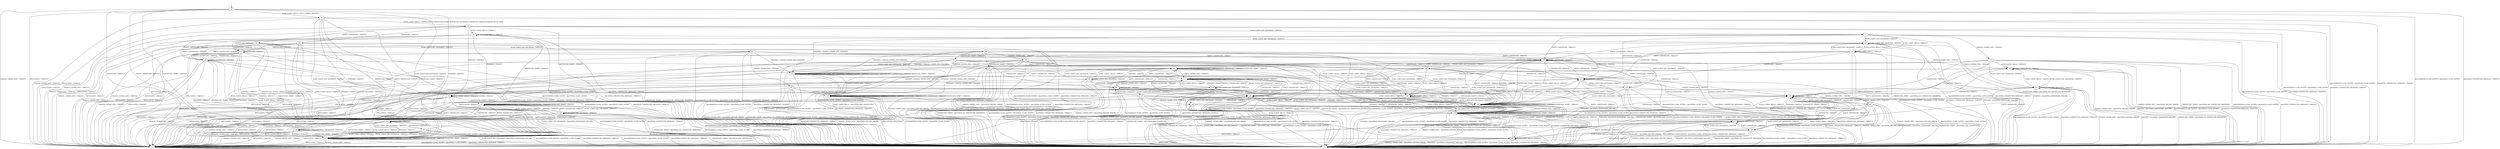 digraph h5 {
s0 [label="s0"];
s1 [label="s1"];
s2 [label="s2"];
s3 [label="s3"];
s4 [label="s4"];
s5 [label="s5"];
s6 [label="s6"];
s7 [label="s7"];
s8 [label="s8"];
s9 [label="s9"];
s10 [label="s10"];
s11 [label="s11"];
s12 [label="s12"];
s13 [label="s13"];
s14 [label="s14"];
s15 [label="s15"];
s16 [label="s16"];
s17 [label="s17"];
s18 [label="s18"];
s19 [label="s19"];
s20 [label="s20"];
s21 [label="s21"];
s22 [label="s22"];
s23 [label="s23"];
s24 [label="s24"];
s25 [label="s25"];
s26 [label="s26"];
s27 [label="s27"];
s28 [label="s28"];
s29 [label="s29"];
s30 [label="s30"];
s31 [label="s31"];
s32 [label="s32"];
s33 [label="s33"];
s34 [label="s34"];
s35 [label="s35"];
s36 [label="s36"];
s37 [label="s37"];
s38 [label="s38"];
s39 [label="s39"];
s40 [label="s40"];
s41 [label="s41"];
s42 [label="s42"];
s43 [label="s43"];
s44 [label="s44"];
s45 [label="s45"];
s46 [label="s46"];
s47 [label="s47"];
s48 [label="s48"];
s49 [label="s49"];
s50 [label="s50"];
s0 -> s1 [label="ECDH_CLIENT_HELLO / HELLO_VERIFY_REQUEST+"];
s0 -> s2 [label="ECDH_CLIENT_KEY_EXCHANGE / TIMEOUT"];
s0 -> s3 [label="CHANGE_CIPHER_SPEC / TIMEOUT"];
s0 -> s2 [label="FINISHED / TIMEOUT"];
s0 -> s3 [label="APPLICATION / TIMEOUT"];
s0 -> s2 [label="CERTIFICATE / TIMEOUT"];
s0 -> s2 [label="EMPTY_CERTIFICATE / TIMEOUT"];
s0 -> s2 [label="CERTIFICATE_VERIFY / TIMEOUT"];
s0 -> s4 [label="Alert(WARNING,CLOSE_NOTIFY) / Alert(FATAL,CLOSE_NOTIFY)"];
s0 -> s4 [label="Alert(FATAL,UNEXPECTED_MESSAGE) / TIMEOUT"];
s1 -> s5 [label="ECDH_CLIENT_HELLO / SERVER_HELLO,CERTIFICATE,ECDHE_SERVER_KEY_EXCHANGE,CERTIFICATE_REQUEST,SERVER_HELLO_DONE"];
s1 -> s2 [label="ECDH_CLIENT_KEY_EXCHANGE / TIMEOUT"];
s1 -> s3 [label="CHANGE_CIPHER_SPEC / TIMEOUT"];
s1 -> s2 [label="FINISHED / TIMEOUT"];
s1 -> s3 [label="APPLICATION / TIMEOUT"];
s1 -> s2 [label="CERTIFICATE / TIMEOUT"];
s1 -> s2 [label="EMPTY_CERTIFICATE / TIMEOUT"];
s1 -> s2 [label="CERTIFICATE_VERIFY / TIMEOUT"];
s1 -> s4 [label="Alert(WARNING,CLOSE_NOTIFY) / Alert(FATAL,CLOSE_NOTIFY)"];
s1 -> s4 [label="Alert(FATAL,UNEXPECTED_MESSAGE) / TIMEOUT"];
s2 -> s2 [label="ECDH_CLIENT_HELLO / TIMEOUT"];
s2 -> s2 [label="ECDH_CLIENT_KEY_EXCHANGE / TIMEOUT"];
s2 -> s3 [label="CHANGE_CIPHER_SPEC / TIMEOUT"];
s2 -> s2 [label="FINISHED / TIMEOUT"];
s2 -> s3 [label="APPLICATION / TIMEOUT"];
s2 -> s2 [label="CERTIFICATE / TIMEOUT"];
s2 -> s2 [label="EMPTY_CERTIFICATE / TIMEOUT"];
s2 -> s2 [label="CERTIFICATE_VERIFY / TIMEOUT"];
s2 -> s4 [label="Alert(WARNING,CLOSE_NOTIFY) / Alert(FATAL,CLOSE_NOTIFY)"];
s2 -> s4 [label="Alert(FATAL,UNEXPECTED_MESSAGE) / TIMEOUT"];
s3 -> s3 [label="ECDH_CLIENT_HELLO / TIMEOUT"];
s3 -> s3 [label="ECDH_CLIENT_KEY_EXCHANGE / TIMEOUT"];
s3 -> s3 [label="CHANGE_CIPHER_SPEC / TIMEOUT"];
s3 -> s3 [label="FINISHED / TIMEOUT"];
s3 -> s3 [label="APPLICATION / TIMEOUT"];
s3 -> s3 [label="CERTIFICATE / TIMEOUT"];
s3 -> s3 [label="EMPTY_CERTIFICATE / TIMEOUT"];
s3 -> s3 [label="CERTIFICATE_VERIFY / TIMEOUT"];
s3 -> s3 [label="Alert(WARNING,CLOSE_NOTIFY) / TIMEOUT"];
s3 -> s3 [label="Alert(FATAL,UNEXPECTED_MESSAGE) / TIMEOUT"];
s4 -> s4 [label="ECDH_CLIENT_HELLO / SOCKET_CLOSED"];
s4 -> s4 [label="ECDH_CLIENT_KEY_EXCHANGE / SOCKET_CLOSED"];
s4 -> s4 [label="CHANGE_CIPHER_SPEC / SOCKET_CLOSED"];
s4 -> s4 [label="FINISHED / SOCKET_CLOSED"];
s4 -> s4 [label="APPLICATION / SOCKET_CLOSED"];
s4 -> s4 [label="CERTIFICATE / SOCKET_CLOSED"];
s4 -> s4 [label="EMPTY_CERTIFICATE / SOCKET_CLOSED"];
s4 -> s4 [label="CERTIFICATE_VERIFY / SOCKET_CLOSED"];
s4 -> s4 [label="Alert(WARNING,CLOSE_NOTIFY) / SOCKET_CLOSED"];
s4 -> s4 [label="Alert(FATAL,UNEXPECTED_MESSAGE) / SOCKET_CLOSED"];
s5 -> s6 [label="ECDH_CLIENT_HELLO / TIMEOUT"];
s5 -> s7 [label="ECDH_CLIENT_KEY_EXCHANGE / TIMEOUT"];
s5 -> s3 [label="CHANGE_CIPHER_SPEC / TIMEOUT"];
s5 -> s8 [label="FINISHED / TIMEOUT"];
s5 -> s3 [label="APPLICATION / TIMEOUT"];
s5 -> s26 [label="CERTIFICATE / TIMEOUT"];
s5 -> s33 [label="EMPTY_CERTIFICATE / TIMEOUT"];
s5 -> s34 [label="CERTIFICATE_VERIFY / TIMEOUT"];
s5 -> s4 [label="Alert(WARNING,CLOSE_NOTIFY) / Alert(FATAL,CLOSE_NOTIFY)"];
s5 -> s4 [label="Alert(FATAL,UNEXPECTED_MESSAGE) / TIMEOUT"];
s6 -> s6 [label="ECDH_CLIENT_HELLO / TIMEOUT"];
s6 -> s9 [label="ECDH_CLIENT_KEY_EXCHANGE / TIMEOUT"];
s6 -> s3 [label="CHANGE_CIPHER_SPEC / TIMEOUT"];
s6 -> s8 [label="FINISHED / TIMEOUT"];
s6 -> s3 [label="APPLICATION / TIMEOUT"];
s6 -> s27 [label="CERTIFICATE / TIMEOUT"];
s6 -> s35 [label="EMPTY_CERTIFICATE / TIMEOUT"];
s6 -> s34 [label="CERTIFICATE_VERIFY / TIMEOUT"];
s6 -> s4 [label="Alert(WARNING,CLOSE_NOTIFY) / Alert(FATAL,CLOSE_NOTIFY)"];
s6 -> s4 [label="Alert(FATAL,UNEXPECTED_MESSAGE) / TIMEOUT"];
s7 -> s10 [label="ECDH_CLIENT_HELLO / TIMEOUT"];
s7 -> s9 [label="ECDH_CLIENT_KEY_EXCHANGE / TIMEOUT"];
s7 -> s11 [label="CHANGE_CIPHER_SPEC / TIMEOUT"];
s7 -> s12 [label="FINISHED / CHANGE_CIPHER_SPEC,FINISHED"];
s7 -> s3 [label="APPLICATION / TIMEOUT"];
s7 -> s21 [label="CERTIFICATE / TIMEOUT"];
s7 -> s36 [label="EMPTY_CERTIFICATE / TIMEOUT"];
s7 -> s4 [label="CERTIFICATE_VERIFY / Alert(FATAL,NO_CERTIFICATE_RESERVED)"];
s7 -> s4 [label="Alert(WARNING,CLOSE_NOTIFY) / Alert(FATAL,CLOSE_NOTIFY)"];
s7 -> s4 [label="Alert(FATAL,UNEXPECTED_MESSAGE) / TIMEOUT"];
s8 -> s8 [label="ECDH_CLIENT_HELLO / TIMEOUT"];
s8 -> s4 [label="ECDH_CLIENT_KEY_EXCHANGE / Alert(FATAL,HANDSHAKE_FAILURE)"];
s8 -> s3 [label="CHANGE_CIPHER_SPEC / TIMEOUT"];
s8 -> s8 [label="FINISHED / TIMEOUT"];
s8 -> s3 [label="APPLICATION / TIMEOUT"];
s8 -> s28 [label="CERTIFICATE / TIMEOUT"];
s8 -> s28 [label="EMPTY_CERTIFICATE / TIMEOUT"];
s8 -> s34 [label="CERTIFICATE_VERIFY / TIMEOUT"];
s8 -> s4 [label="Alert(WARNING,CLOSE_NOTIFY) / Alert(FATAL,CLOSE_NOTIFY)"];
s8 -> s4 [label="Alert(FATAL,UNEXPECTED_MESSAGE) / TIMEOUT"];
s9 -> s10 [label="ECDH_CLIENT_HELLO / TIMEOUT"];
s9 -> s9 [label="ECDH_CLIENT_KEY_EXCHANGE / TIMEOUT"];
s9 -> s13 [label="CHANGE_CIPHER_SPEC / TIMEOUT"];
s9 -> s4 [label="FINISHED / Alert(FATAL,HANDSHAKE_FAILURE)"];
s9 -> s3 [label="APPLICATION / TIMEOUT"];
s9 -> s21 [label="CERTIFICATE / TIMEOUT"];
s9 -> s36 [label="EMPTY_CERTIFICATE / TIMEOUT"];
s9 -> s4 [label="CERTIFICATE_VERIFY / Alert(FATAL,NO_CERTIFICATE_RESERVED)"];
s9 -> s4 [label="Alert(WARNING,CLOSE_NOTIFY) / Alert(FATAL,CLOSE_NOTIFY)"];
s9 -> s4 [label="Alert(FATAL,UNEXPECTED_MESSAGE) / TIMEOUT"];
s10 -> s10 [label="ECDH_CLIENT_HELLO / TIMEOUT"];
s10 -> s9 [label="ECDH_CLIENT_KEY_EXCHANGE / TIMEOUT"];
s10 -> s14 [label="CHANGE_CIPHER_SPEC / TIMEOUT"];
s10 -> s4 [label="FINISHED / Alert(FATAL,HANDSHAKE_FAILURE)"];
s10 -> s3 [label="APPLICATION / TIMEOUT"];
s10 -> s21 [label="CERTIFICATE / TIMEOUT"];
s10 -> s36 [label="EMPTY_CERTIFICATE / TIMEOUT"];
s10 -> s22 [label="CERTIFICATE_VERIFY / TIMEOUT"];
s10 -> s4 [label="Alert(WARNING,CLOSE_NOTIFY) / Alert(FATAL,CLOSE_NOTIFY)"];
s10 -> s4 [label="Alert(FATAL,UNEXPECTED_MESSAGE) / TIMEOUT"];
s11 -> s14 [label="ECDH_CLIENT_HELLO / TIMEOUT"];
s11 -> s13 [label="ECDH_CLIENT_KEY_EXCHANGE / TIMEOUT"];
s11 -> s4 [label="CHANGE_CIPHER_SPEC / Alert(FATAL,DECODE_ERROR)"];
s11 -> s15 [label="FINISHED / CHANGE_CIPHER_SPEC,FINISHED"];
s11 -> s3 [label="APPLICATION / TIMEOUT"];
s11 -> s16 [label="CERTIFICATE / TIMEOUT"];
s11 -> s37 [label="EMPTY_CERTIFICATE / TIMEOUT"];
s11 -> s4 [label="CERTIFICATE_VERIFY / Alert(FATAL,NO_CERTIFICATE_RESERVED)"];
s11 -> s4 [label="Alert(WARNING,CLOSE_NOTIFY) / Alert(FATAL,CLOSE_NOTIFY)"];
s11 -> s4 [label="Alert(FATAL,UNEXPECTED_MESSAGE) / TIMEOUT"];
s12 -> s12 [label="ECDH_CLIENT_HELLO / TIMEOUT"];
s12 -> s12 [label="ECDH_CLIENT_KEY_EXCHANGE / TIMEOUT"];
s12 -> s15 [label="CHANGE_CIPHER_SPEC / TIMEOUT"];
s12 -> s12 [label="FINISHED / TIMEOUT"];
s12 -> s4 [label="APPLICATION / APPLICATION"];
s12 -> s12 [label="CERTIFICATE / TIMEOUT"];
s12 -> s12 [label="EMPTY_CERTIFICATE / TIMEOUT"];
s12 -> s12 [label="CERTIFICATE_VERIFY / TIMEOUT"];
s12 -> s4 [label="Alert(WARNING,CLOSE_NOTIFY) / Alert(FATAL,CLOSE_NOTIFY)"];
s12 -> s4 [label="Alert(FATAL,UNEXPECTED_MESSAGE) / TIMEOUT"];
s13 -> s14 [label="ECDH_CLIENT_HELLO / TIMEOUT"];
s13 -> s13 [label="ECDH_CLIENT_KEY_EXCHANGE / TIMEOUT"];
s13 -> s4 [label="CHANGE_CIPHER_SPEC / Alert(FATAL,DECODE_ERROR)"];
s13 -> s4 [label="FINISHED / Alert(FATAL,HANDSHAKE_FAILURE)"];
s13 -> s3 [label="APPLICATION / TIMEOUT"];
s13 -> s16 [label="CERTIFICATE / TIMEOUT"];
s13 -> s37 [label="EMPTY_CERTIFICATE / TIMEOUT"];
s13 -> s4 [label="CERTIFICATE_VERIFY / Alert(FATAL,NO_CERTIFICATE_RESERVED)"];
s13 -> s4 [label="Alert(WARNING,CLOSE_NOTIFY) / Alert(FATAL,CLOSE_NOTIFY)"];
s13 -> s4 [label="Alert(FATAL,UNEXPECTED_MESSAGE) / TIMEOUT"];
s14 -> s14 [label="ECDH_CLIENT_HELLO / TIMEOUT"];
s14 -> s13 [label="ECDH_CLIENT_KEY_EXCHANGE / TIMEOUT"];
s14 -> s4 [label="CHANGE_CIPHER_SPEC / Alert(FATAL,DECODE_ERROR)"];
s14 -> s4 [label="FINISHED / Alert(FATAL,HANDSHAKE_FAILURE)"];
s14 -> s3 [label="APPLICATION / TIMEOUT"];
s14 -> s16 [label="CERTIFICATE / TIMEOUT"];
s14 -> s37 [label="EMPTY_CERTIFICATE / TIMEOUT"];
s14 -> s17 [label="CERTIFICATE_VERIFY / TIMEOUT"];
s14 -> s4 [label="Alert(WARNING,CLOSE_NOTIFY) / Alert(FATAL,CLOSE_NOTIFY)"];
s14 -> s4 [label="Alert(FATAL,UNEXPECTED_MESSAGE) / TIMEOUT"];
s15 -> s15 [label="ECDH_CLIENT_HELLO / TIMEOUT"];
s15 -> s15 [label="ECDH_CLIENT_KEY_EXCHANGE / TIMEOUT"];
s15 -> s4 [label="CHANGE_CIPHER_SPEC / Alert(FATAL,DECODE_ERROR)"];
s15 -> s15 [label="FINISHED / TIMEOUT"];
s15 -> s4 [label="APPLICATION / APPLICATION"];
s15 -> s15 [label="CERTIFICATE / TIMEOUT"];
s15 -> s15 [label="EMPTY_CERTIFICATE / TIMEOUT"];
s15 -> s15 [label="CERTIFICATE_VERIFY / TIMEOUT"];
s15 -> s4 [label="Alert(WARNING,CLOSE_NOTIFY) / Alert(FATAL,CLOSE_NOTIFY)"];
s15 -> s4 [label="Alert(FATAL,UNEXPECTED_MESSAGE) / TIMEOUT"];
s16 -> s38 [label="ECDH_CLIENT_HELLO / TIMEOUT"];
s16 -> s18 [label="ECDH_CLIENT_KEY_EXCHANGE / TIMEOUT"];
s16 -> s4 [label="CHANGE_CIPHER_SPEC / Alert(FATAL,DECODE_ERROR)"];
s16 -> s38 [label="FINISHED / TIMEOUT"];
s16 -> s3 [label="APPLICATION / TIMEOUT"];
s16 -> s16 [label="CERTIFICATE / TIMEOUT"];
s16 -> s37 [label="EMPTY_CERTIFICATE / TIMEOUT"];
s16 -> s38 [label="CERTIFICATE_VERIFY / TIMEOUT"];
s16 -> s4 [label="Alert(WARNING,CLOSE_NOTIFY) / Alert(FATAL,CLOSE_NOTIFY)"];
s16 -> s4 [label="Alert(FATAL,UNEXPECTED_MESSAGE) / TIMEOUT"];
s17 -> s17 [label="ECDH_CLIENT_HELLO / TIMEOUT"];
s17 -> s19 [label="ECDH_CLIENT_KEY_EXCHANGE / TIMEOUT"];
s17 -> s4 [label="CHANGE_CIPHER_SPEC / Alert(FATAL,DECODE_ERROR)"];
s17 -> s17 [label="FINISHED / TIMEOUT"];
s17 -> s3 [label="APPLICATION / TIMEOUT"];
s17 -> s39 [label="CERTIFICATE / TIMEOUT"];
s17 -> s17 [label="EMPTY_CERTIFICATE / TIMEOUT"];
s17 -> s17 [label="CERTIFICATE_VERIFY / TIMEOUT"];
s17 -> s4 [label="Alert(WARNING,CLOSE_NOTIFY) / Alert(FATAL,CLOSE_NOTIFY)"];
s17 -> s4 [label="Alert(FATAL,UNEXPECTED_MESSAGE) / TIMEOUT"];
s18 -> s20 [label="ECDH_CLIENT_HELLO / TIMEOUT"];
s18 -> s38 [label="ECDH_CLIENT_KEY_EXCHANGE / TIMEOUT"];
s18 -> s4 [label="CHANGE_CIPHER_SPEC / Alert(FATAL,DECODE_ERROR)"];
s18 -> s4 [label="FINISHED / Alert(FATAL,HANDSHAKE_FAILURE)"];
s18 -> s3 [label="APPLICATION / TIMEOUT"];
s18 -> s16 [label="CERTIFICATE / TIMEOUT"];
s18 -> s37 [label="EMPTY_CERTIFICATE / TIMEOUT"];
s18 -> s4 [label="CERTIFICATE_VERIFY / Alert(FATAL,BAD_CERTIFICATE)"];
s18 -> s4 [label="Alert(WARNING,CLOSE_NOTIFY) / Alert(FATAL,CLOSE_NOTIFY)"];
s18 -> s4 [label="Alert(FATAL,UNEXPECTED_MESSAGE) / TIMEOUT"];
s19 -> s17 [label="ECDH_CLIENT_HELLO / TIMEOUT"];
s19 -> s19 [label="ECDH_CLIENT_KEY_EXCHANGE / TIMEOUT"];
s19 -> s4 [label="CHANGE_CIPHER_SPEC / Alert(FATAL,DECODE_ERROR)"];
s19 -> s17 [label="FINISHED / TIMEOUT"];
s19 -> s3 [label="APPLICATION / TIMEOUT"];
s19 -> s39 [label="CERTIFICATE / TIMEOUT"];
s19 -> s17 [label="EMPTY_CERTIFICATE / TIMEOUT"];
s19 -> s4 [label="CERTIFICATE_VERIFY / Alert(FATAL,NO_CERTIFICATE_RESERVED)"];
s19 -> s4 [label="Alert(WARNING,CLOSE_NOTIFY) / Alert(FATAL,CLOSE_NOTIFY)"];
s19 -> s4 [label="Alert(FATAL,UNEXPECTED_MESSAGE) / TIMEOUT"];
s20 -> s20 [label="ECDH_CLIENT_HELLO / TIMEOUT"];
s20 -> s38 [label="ECDH_CLIENT_KEY_EXCHANGE / TIMEOUT"];
s20 -> s4 [label="CHANGE_CIPHER_SPEC / Alert(FATAL,DECODE_ERROR)"];
s20 -> s4 [label="FINISHED / Alert(FATAL,HANDSHAKE_FAILURE)"];
s20 -> s3 [label="APPLICATION / TIMEOUT"];
s20 -> s16 [label="CERTIFICATE / TIMEOUT"];
s20 -> s37 [label="EMPTY_CERTIFICATE / TIMEOUT"];
s20 -> s38 [label="CERTIFICATE_VERIFY / TIMEOUT"];
s20 -> s4 [label="Alert(WARNING,CLOSE_NOTIFY) / Alert(FATAL,CLOSE_NOTIFY)"];
s20 -> s4 [label="Alert(FATAL,UNEXPECTED_MESSAGE) / TIMEOUT"];
s21 -> s40 [label="ECDH_CLIENT_HELLO / TIMEOUT"];
s21 -> s23 [label="ECDH_CLIENT_KEY_EXCHANGE / TIMEOUT"];
s21 -> s16 [label="CHANGE_CIPHER_SPEC / TIMEOUT"];
s21 -> s40 [label="FINISHED / TIMEOUT"];
s21 -> s3 [label="APPLICATION / TIMEOUT"];
s21 -> s21 [label="CERTIFICATE / TIMEOUT"];
s21 -> s36 [label="EMPTY_CERTIFICATE / TIMEOUT"];
s21 -> s40 [label="CERTIFICATE_VERIFY / TIMEOUT"];
s21 -> s4 [label="Alert(WARNING,CLOSE_NOTIFY) / Alert(FATAL,CLOSE_NOTIFY)"];
s21 -> s4 [label="Alert(FATAL,UNEXPECTED_MESSAGE) / TIMEOUT"];
s22 -> s22 [label="ECDH_CLIENT_HELLO / TIMEOUT"];
s22 -> s24 [label="ECDH_CLIENT_KEY_EXCHANGE / TIMEOUT"];
s22 -> s17 [label="CHANGE_CIPHER_SPEC / TIMEOUT"];
s22 -> s22 [label="FINISHED / TIMEOUT"];
s22 -> s3 [label="APPLICATION / TIMEOUT"];
s22 -> s41 [label="CERTIFICATE / TIMEOUT"];
s22 -> s22 [label="EMPTY_CERTIFICATE / TIMEOUT"];
s22 -> s22 [label="CERTIFICATE_VERIFY / TIMEOUT"];
s22 -> s4 [label="Alert(WARNING,CLOSE_NOTIFY) / Alert(FATAL,CLOSE_NOTIFY)"];
s22 -> s4 [label="Alert(FATAL,UNEXPECTED_MESSAGE) / TIMEOUT"];
s23 -> s25 [label="ECDH_CLIENT_HELLO / TIMEOUT"];
s23 -> s40 [label="ECDH_CLIENT_KEY_EXCHANGE / TIMEOUT"];
s23 -> s18 [label="CHANGE_CIPHER_SPEC / TIMEOUT"];
s23 -> s4 [label="FINISHED / Alert(FATAL,HANDSHAKE_FAILURE)"];
s23 -> s3 [label="APPLICATION / TIMEOUT"];
s23 -> s21 [label="CERTIFICATE / TIMEOUT"];
s23 -> s36 [label="EMPTY_CERTIFICATE / TIMEOUT"];
s23 -> s4 [label="CERTIFICATE_VERIFY / Alert(FATAL,BAD_CERTIFICATE)"];
s23 -> s4 [label="Alert(WARNING,CLOSE_NOTIFY) / Alert(FATAL,CLOSE_NOTIFY)"];
s23 -> s4 [label="Alert(FATAL,UNEXPECTED_MESSAGE) / TIMEOUT"];
s24 -> s22 [label="ECDH_CLIENT_HELLO / TIMEOUT"];
s24 -> s24 [label="ECDH_CLIENT_KEY_EXCHANGE / TIMEOUT"];
s24 -> s19 [label="CHANGE_CIPHER_SPEC / TIMEOUT"];
s24 -> s22 [label="FINISHED / TIMEOUT"];
s24 -> s3 [label="APPLICATION / TIMEOUT"];
s24 -> s41 [label="CERTIFICATE / TIMEOUT"];
s24 -> s22 [label="EMPTY_CERTIFICATE / TIMEOUT"];
s24 -> s4 [label="CERTIFICATE_VERIFY / Alert(FATAL,NO_CERTIFICATE_RESERVED)"];
s24 -> s4 [label="Alert(WARNING,CLOSE_NOTIFY) / Alert(FATAL,CLOSE_NOTIFY)"];
s24 -> s4 [label="Alert(FATAL,UNEXPECTED_MESSAGE) / TIMEOUT"];
s25 -> s25 [label="ECDH_CLIENT_HELLO / TIMEOUT"];
s25 -> s40 [label="ECDH_CLIENT_KEY_EXCHANGE / TIMEOUT"];
s25 -> s20 [label="CHANGE_CIPHER_SPEC / TIMEOUT"];
s25 -> s4 [label="FINISHED / Alert(FATAL,HANDSHAKE_FAILURE)"];
s25 -> s3 [label="APPLICATION / TIMEOUT"];
s25 -> s21 [label="CERTIFICATE / TIMEOUT"];
s25 -> s36 [label="EMPTY_CERTIFICATE / TIMEOUT"];
s25 -> s40 [label="CERTIFICATE_VERIFY / TIMEOUT"];
s25 -> s4 [label="Alert(WARNING,CLOSE_NOTIFY) / Alert(FATAL,CLOSE_NOTIFY)"];
s25 -> s4 [label="Alert(FATAL,UNEXPECTED_MESSAGE) / TIMEOUT"];
s26 -> s2 [label="ECDH_CLIENT_HELLO / TIMEOUT"];
s26 -> s29 [label="ECDH_CLIENT_KEY_EXCHANGE / TIMEOUT"];
s26 -> s3 [label="CHANGE_CIPHER_SPEC / TIMEOUT"];
s26 -> s2 [label="FINISHED / TIMEOUT"];
s26 -> s3 [label="APPLICATION / TIMEOUT"];
s26 -> s27 [label="CERTIFICATE / TIMEOUT"];
s26 -> s35 [label="EMPTY_CERTIFICATE / TIMEOUT"];
s26 -> s2 [label="CERTIFICATE_VERIFY / TIMEOUT"];
s26 -> s4 [label="Alert(WARNING,CLOSE_NOTIFY) / Alert(FATAL,CLOSE_NOTIFY)"];
s26 -> s4 [label="Alert(FATAL,UNEXPECTED_MESSAGE) / TIMEOUT"];
s27 -> s2 [label="ECDH_CLIENT_HELLO / TIMEOUT"];
s27 -> s23 [label="ECDH_CLIENT_KEY_EXCHANGE / TIMEOUT"];
s27 -> s3 [label="CHANGE_CIPHER_SPEC / TIMEOUT"];
s27 -> s2 [label="FINISHED / TIMEOUT"];
s27 -> s3 [label="APPLICATION / TIMEOUT"];
s27 -> s27 [label="CERTIFICATE / TIMEOUT"];
s27 -> s35 [label="EMPTY_CERTIFICATE / TIMEOUT"];
s27 -> s2 [label="CERTIFICATE_VERIFY / TIMEOUT"];
s27 -> s4 [label="Alert(WARNING,CLOSE_NOTIFY) / Alert(FATAL,CLOSE_NOTIFY)"];
s27 -> s4 [label="Alert(FATAL,UNEXPECTED_MESSAGE) / TIMEOUT"];
s28 -> s2 [label="ECDH_CLIENT_HELLO / TIMEOUT"];
s28 -> s4 [label="ECDH_CLIENT_KEY_EXCHANGE / Alert(FATAL,HANDSHAKE_FAILURE)"];
s28 -> s3 [label="CHANGE_CIPHER_SPEC / TIMEOUT"];
s28 -> s2 [label="FINISHED / TIMEOUT"];
s28 -> s3 [label="APPLICATION / TIMEOUT"];
s28 -> s28 [label="CERTIFICATE / TIMEOUT"];
s28 -> s28 [label="EMPTY_CERTIFICATE / TIMEOUT"];
s28 -> s2 [label="CERTIFICATE_VERIFY / TIMEOUT"];
s28 -> s4 [label="Alert(WARNING,CLOSE_NOTIFY) / Alert(FATAL,CLOSE_NOTIFY)"];
s28 -> s4 [label="Alert(FATAL,UNEXPECTED_MESSAGE) / TIMEOUT"];
s29 -> s25 [label="ECDH_CLIENT_HELLO / TIMEOUT"];
s29 -> s40 [label="ECDH_CLIENT_KEY_EXCHANGE / TIMEOUT"];
s29 -> s30 [label="CHANGE_CIPHER_SPEC / TIMEOUT"];
s29 -> s12 [label="FINISHED / CHANGE_CIPHER_SPEC,FINISHED"];
s29 -> s3 [label="APPLICATION / TIMEOUT"];
s29 -> s21 [label="CERTIFICATE / TIMEOUT"];
s29 -> s36 [label="EMPTY_CERTIFICATE / TIMEOUT"];
s29 -> s31 [label="CERTIFICATE_VERIFY / TIMEOUT"];
s29 -> s4 [label="Alert(WARNING,CLOSE_NOTIFY) / Alert(FATAL,CLOSE_NOTIFY)"];
s29 -> s4 [label="Alert(FATAL,UNEXPECTED_MESSAGE) / TIMEOUT"];
s30 -> s20 [label="ECDH_CLIENT_HELLO / TIMEOUT"];
s30 -> s38 [label="ECDH_CLIENT_KEY_EXCHANGE / TIMEOUT"];
s30 -> s4 [label="CHANGE_CIPHER_SPEC / Alert(FATAL,DECODE_ERROR)"];
s30 -> s15 [label="FINISHED / CHANGE_CIPHER_SPEC,FINISHED"];
s30 -> s3 [label="APPLICATION / TIMEOUT"];
s30 -> s16 [label="CERTIFICATE / TIMEOUT"];
s30 -> s37 [label="EMPTY_CERTIFICATE / TIMEOUT"];
s30 -> s32 [label="CERTIFICATE_VERIFY / TIMEOUT"];
s30 -> s4 [label="Alert(WARNING,CLOSE_NOTIFY) / Alert(FATAL,CLOSE_NOTIFY)"];
s30 -> s4 [label="Alert(FATAL,UNEXPECTED_MESSAGE) / TIMEOUT"];
s31 -> s4 [label="ECDH_CLIENT_HELLO / Alert(FATAL,BAD_CERTIFICATE)"];
s31 -> s40 [label="ECDH_CLIENT_KEY_EXCHANGE / TIMEOUT"];
s31 -> s32 [label="CHANGE_CIPHER_SPEC / TIMEOUT"];
s31 -> s12 [label="FINISHED / CHANGE_CIPHER_SPEC,FINISHED"];
s31 -> s3 [label="APPLICATION / TIMEOUT"];
s31 -> s41 [label="CERTIFICATE / TIMEOUT"];
s31 -> s22 [label="EMPTY_CERTIFICATE / TIMEOUT"];
s31 -> s40 [label="CERTIFICATE_VERIFY / TIMEOUT"];
s31 -> s4 [label="Alert(WARNING,CLOSE_NOTIFY) / Alert(FATAL,CLOSE_NOTIFY)"];
s31 -> s4 [label="Alert(FATAL,UNEXPECTED_MESSAGE) / TIMEOUT"];
s32 -> s4 [label="ECDH_CLIENT_HELLO / Alert(FATAL,BAD_CERTIFICATE)"];
s32 -> s38 [label="ECDH_CLIENT_KEY_EXCHANGE / TIMEOUT"];
s32 -> s4 [label="CHANGE_CIPHER_SPEC / Alert(FATAL,DECODE_ERROR)"];
s32 -> s15 [label="FINISHED / CHANGE_CIPHER_SPEC,FINISHED"];
s32 -> s3 [label="APPLICATION / TIMEOUT"];
s32 -> s39 [label="CERTIFICATE / TIMEOUT"];
s32 -> s17 [label="EMPTY_CERTIFICATE / TIMEOUT"];
s32 -> s38 [label="CERTIFICATE_VERIFY / TIMEOUT"];
s32 -> s4 [label="Alert(WARNING,CLOSE_NOTIFY) / Alert(FATAL,CLOSE_NOTIFY)"];
s32 -> s4 [label="Alert(FATAL,UNEXPECTED_MESSAGE) / TIMEOUT"];
s33 -> s2 [label="ECDH_CLIENT_HELLO / TIMEOUT"];
s33 -> s42 [label="ECDH_CLIENT_KEY_EXCHANGE / TIMEOUT"];
s33 -> s3 [label="CHANGE_CIPHER_SPEC / TIMEOUT"];
s33 -> s2 [label="FINISHED / TIMEOUT"];
s33 -> s3 [label="APPLICATION / TIMEOUT"];
s33 -> s27 [label="CERTIFICATE / TIMEOUT"];
s33 -> s35 [label="EMPTY_CERTIFICATE / TIMEOUT"];
s33 -> s2 [label="CERTIFICATE_VERIFY / TIMEOUT"];
s33 -> s4 [label="Alert(WARNING,CLOSE_NOTIFY) / Alert(FATAL,CLOSE_NOTIFY)"];
s33 -> s4 [label="Alert(FATAL,UNEXPECTED_MESSAGE) / TIMEOUT"];
s34 -> s34 [label="ECDH_CLIENT_HELLO / TIMEOUT"];
s34 -> s49 [label="ECDH_CLIENT_KEY_EXCHANGE / TIMEOUT"];
s34 -> s3 [label="CHANGE_CIPHER_SPEC / TIMEOUT"];
s34 -> s34 [label="FINISHED / TIMEOUT"];
s34 -> s3 [label="APPLICATION / TIMEOUT"];
s34 -> s43 [label="CERTIFICATE / TIMEOUT"];
s34 -> s34 [label="EMPTY_CERTIFICATE / TIMEOUT"];
s34 -> s34 [label="CERTIFICATE_VERIFY / TIMEOUT"];
s34 -> s4 [label="Alert(WARNING,CLOSE_NOTIFY) / Alert(FATAL,CLOSE_NOTIFY)"];
s34 -> s4 [label="Alert(FATAL,UNEXPECTED_MESSAGE) / TIMEOUT"];
s35 -> s2 [label="ECDH_CLIENT_HELLO / TIMEOUT"];
s35 -> s44 [label="ECDH_CLIENT_KEY_EXCHANGE / TIMEOUT"];
s35 -> s3 [label="CHANGE_CIPHER_SPEC / TIMEOUT"];
s35 -> s2 [label="FINISHED / TIMEOUT"];
s35 -> s3 [label="APPLICATION / TIMEOUT"];
s35 -> s27 [label="CERTIFICATE / TIMEOUT"];
s35 -> s35 [label="EMPTY_CERTIFICATE / TIMEOUT"];
s35 -> s2 [label="CERTIFICATE_VERIFY / TIMEOUT"];
s35 -> s4 [label="Alert(WARNING,CLOSE_NOTIFY) / Alert(FATAL,CLOSE_NOTIFY)"];
s35 -> s4 [label="Alert(FATAL,UNEXPECTED_MESSAGE) / TIMEOUT"];
s36 -> s40 [label="ECDH_CLIENT_HELLO / TIMEOUT"];
s36 -> s44 [label="ECDH_CLIENT_KEY_EXCHANGE / TIMEOUT"];
s36 -> s37 [label="CHANGE_CIPHER_SPEC / TIMEOUT"];
s36 -> s40 [label="FINISHED / TIMEOUT"];
s36 -> s3 [label="APPLICATION / TIMEOUT"];
s36 -> s21 [label="CERTIFICATE / TIMEOUT"];
s36 -> s36 [label="EMPTY_CERTIFICATE / TIMEOUT"];
s36 -> s40 [label="CERTIFICATE_VERIFY / TIMEOUT"];
s36 -> s4 [label="Alert(WARNING,CLOSE_NOTIFY) / Alert(FATAL,CLOSE_NOTIFY)"];
s36 -> s4 [label="Alert(FATAL,UNEXPECTED_MESSAGE) / TIMEOUT"];
s37 -> s38 [label="ECDH_CLIENT_HELLO / TIMEOUT"];
s37 -> s45 [label="ECDH_CLIENT_KEY_EXCHANGE / TIMEOUT"];
s37 -> s4 [label="CHANGE_CIPHER_SPEC / Alert(FATAL,DECODE_ERROR)"];
s37 -> s38 [label="FINISHED / TIMEOUT"];
s37 -> s3 [label="APPLICATION / TIMEOUT"];
s37 -> s16 [label="CERTIFICATE / TIMEOUT"];
s37 -> s37 [label="EMPTY_CERTIFICATE / TIMEOUT"];
s37 -> s38 [label="CERTIFICATE_VERIFY / TIMEOUT"];
s37 -> s4 [label="Alert(WARNING,CLOSE_NOTIFY) / Alert(FATAL,CLOSE_NOTIFY)"];
s37 -> s4 [label="Alert(FATAL,UNEXPECTED_MESSAGE) / TIMEOUT"];
s38 -> s38 [label="ECDH_CLIENT_HELLO / TIMEOUT"];
s38 -> s38 [label="ECDH_CLIENT_KEY_EXCHANGE / TIMEOUT"];
s38 -> s4 [label="CHANGE_CIPHER_SPEC / Alert(FATAL,DECODE_ERROR)"];
s38 -> s38 [label="FINISHED / TIMEOUT"];
s38 -> s3 [label="APPLICATION / TIMEOUT"];
s38 -> s16 [label="CERTIFICATE / TIMEOUT"];
s38 -> s37 [label="EMPTY_CERTIFICATE / TIMEOUT"];
s38 -> s38 [label="CERTIFICATE_VERIFY / TIMEOUT"];
s38 -> s4 [label="Alert(WARNING,CLOSE_NOTIFY) / Alert(FATAL,CLOSE_NOTIFY)"];
s38 -> s4 [label="Alert(FATAL,UNEXPECTED_MESSAGE) / TIMEOUT"];
s39 -> s38 [label="ECDH_CLIENT_HELLO / TIMEOUT"];
s39 -> s46 [label="ECDH_CLIENT_KEY_EXCHANGE / TIMEOUT"];
s39 -> s4 [label="CHANGE_CIPHER_SPEC / Alert(FATAL,DECODE_ERROR)"];
s39 -> s38 [label="FINISHED / TIMEOUT"];
s39 -> s3 [label="APPLICATION / TIMEOUT"];
s39 -> s39 [label="CERTIFICATE / TIMEOUT"];
s39 -> s17 [label="EMPTY_CERTIFICATE / TIMEOUT"];
s39 -> s38 [label="CERTIFICATE_VERIFY / TIMEOUT"];
s39 -> s4 [label="Alert(WARNING,CLOSE_NOTIFY) / Alert(FATAL,CLOSE_NOTIFY)"];
s39 -> s4 [label="Alert(FATAL,UNEXPECTED_MESSAGE) / TIMEOUT"];
s40 -> s40 [label="ECDH_CLIENT_HELLO / TIMEOUT"];
s40 -> s40 [label="ECDH_CLIENT_KEY_EXCHANGE / TIMEOUT"];
s40 -> s38 [label="CHANGE_CIPHER_SPEC / TIMEOUT"];
s40 -> s40 [label="FINISHED / TIMEOUT"];
s40 -> s3 [label="APPLICATION / TIMEOUT"];
s40 -> s21 [label="CERTIFICATE / TIMEOUT"];
s40 -> s36 [label="EMPTY_CERTIFICATE / TIMEOUT"];
s40 -> s40 [label="CERTIFICATE_VERIFY / TIMEOUT"];
s40 -> s4 [label="Alert(WARNING,CLOSE_NOTIFY) / Alert(FATAL,CLOSE_NOTIFY)"];
s40 -> s4 [label="Alert(FATAL,UNEXPECTED_MESSAGE) / TIMEOUT"];
s41 -> s40 [label="ECDH_CLIENT_HELLO / TIMEOUT"];
s41 -> s47 [label="ECDH_CLIENT_KEY_EXCHANGE / TIMEOUT"];
s41 -> s39 [label="CHANGE_CIPHER_SPEC / TIMEOUT"];
s41 -> s40 [label="FINISHED / TIMEOUT"];
s41 -> s3 [label="APPLICATION / TIMEOUT"];
s41 -> s41 [label="CERTIFICATE / TIMEOUT"];
s41 -> s22 [label="EMPTY_CERTIFICATE / TIMEOUT"];
s41 -> s40 [label="CERTIFICATE_VERIFY / TIMEOUT"];
s41 -> s4 [label="Alert(WARNING,CLOSE_NOTIFY) / Alert(FATAL,CLOSE_NOTIFY)"];
s41 -> s4 [label="Alert(FATAL,UNEXPECTED_MESSAGE) / TIMEOUT"];
s42 -> s25 [label="ECDH_CLIENT_HELLO / TIMEOUT"];
s42 -> s40 [label="ECDH_CLIENT_KEY_EXCHANGE / TIMEOUT"];
s42 -> s48 [label="CHANGE_CIPHER_SPEC / TIMEOUT"];
s42 -> s12 [label="FINISHED / CHANGE_CIPHER_SPEC,FINISHED"];
s42 -> s3 [label="APPLICATION / TIMEOUT"];
s42 -> s21 [label="CERTIFICATE / TIMEOUT"];
s42 -> s36 [label="EMPTY_CERTIFICATE / TIMEOUT"];
s42 -> s4 [label="CERTIFICATE_VERIFY / Alert(FATAL,NO_CERTIFICATE_RESERVED)"];
s42 -> s4 [label="Alert(WARNING,CLOSE_NOTIFY) / Alert(FATAL,CLOSE_NOTIFY)"];
s42 -> s4 [label="Alert(FATAL,UNEXPECTED_MESSAGE) / TIMEOUT"];
s43 -> s2 [label="ECDH_CLIENT_HELLO / TIMEOUT"];
s43 -> s50 [label="ECDH_CLIENT_KEY_EXCHANGE / TIMEOUT"];
s43 -> s3 [label="CHANGE_CIPHER_SPEC / TIMEOUT"];
s43 -> s2 [label="FINISHED / TIMEOUT"];
s43 -> s3 [label="APPLICATION / TIMEOUT"];
s43 -> s43 [label="CERTIFICATE / TIMEOUT"];
s43 -> s34 [label="EMPTY_CERTIFICATE / TIMEOUT"];
s43 -> s2 [label="CERTIFICATE_VERIFY / TIMEOUT"];
s43 -> s4 [label="Alert(WARNING,CLOSE_NOTIFY) / Alert(FATAL,CLOSE_NOTIFY)"];
s43 -> s4 [label="Alert(FATAL,UNEXPECTED_MESSAGE) / TIMEOUT"];
s44 -> s25 [label="ECDH_CLIENT_HELLO / TIMEOUT"];
s44 -> s40 [label="ECDH_CLIENT_KEY_EXCHANGE / TIMEOUT"];
s44 -> s45 [label="CHANGE_CIPHER_SPEC / TIMEOUT"];
s44 -> s4 [label="FINISHED / Alert(FATAL,HANDSHAKE_FAILURE)"];
s44 -> s3 [label="APPLICATION / TIMEOUT"];
s44 -> s21 [label="CERTIFICATE / TIMEOUT"];
s44 -> s36 [label="EMPTY_CERTIFICATE / TIMEOUT"];
s44 -> s4 [label="CERTIFICATE_VERIFY / Alert(FATAL,NO_CERTIFICATE_RESERVED)"];
s44 -> s4 [label="Alert(WARNING,CLOSE_NOTIFY) / Alert(FATAL,CLOSE_NOTIFY)"];
s44 -> s4 [label="Alert(FATAL,UNEXPECTED_MESSAGE) / TIMEOUT"];
s45 -> s20 [label="ECDH_CLIENT_HELLO / TIMEOUT"];
s45 -> s38 [label="ECDH_CLIENT_KEY_EXCHANGE / TIMEOUT"];
s45 -> s4 [label="CHANGE_CIPHER_SPEC / Alert(FATAL,DECODE_ERROR)"];
s45 -> s4 [label="FINISHED / Alert(FATAL,HANDSHAKE_FAILURE)"];
s45 -> s3 [label="APPLICATION / TIMEOUT"];
s45 -> s16 [label="CERTIFICATE / TIMEOUT"];
s45 -> s37 [label="EMPTY_CERTIFICATE / TIMEOUT"];
s45 -> s4 [label="CERTIFICATE_VERIFY / Alert(FATAL,NO_CERTIFICATE_RESERVED)"];
s45 -> s4 [label="Alert(WARNING,CLOSE_NOTIFY) / Alert(FATAL,CLOSE_NOTIFY)"];
s45 -> s4 [label="Alert(FATAL,UNEXPECTED_MESSAGE) / TIMEOUT"];
s46 -> s38 [label="ECDH_CLIENT_HELLO / TIMEOUT"];
s46 -> s38 [label="ECDH_CLIENT_KEY_EXCHANGE / TIMEOUT"];
s46 -> s4 [label="CHANGE_CIPHER_SPEC / Alert(FATAL,DECODE_ERROR)"];
s46 -> s38 [label="FINISHED / TIMEOUT"];
s46 -> s3 [label="APPLICATION / TIMEOUT"];
s46 -> s39 [label="CERTIFICATE / TIMEOUT"];
s46 -> s17 [label="EMPTY_CERTIFICATE / TIMEOUT"];
s46 -> s4 [label="CERTIFICATE_VERIFY / Alert(FATAL,BAD_CERTIFICATE)"];
s46 -> s4 [label="Alert(WARNING,CLOSE_NOTIFY) / Alert(FATAL,CLOSE_NOTIFY)"];
s46 -> s4 [label="Alert(FATAL,UNEXPECTED_MESSAGE) / TIMEOUT"];
s47 -> s40 [label="ECDH_CLIENT_HELLO / TIMEOUT"];
s47 -> s40 [label="ECDH_CLIENT_KEY_EXCHANGE / TIMEOUT"];
s47 -> s46 [label="CHANGE_CIPHER_SPEC / TIMEOUT"];
s47 -> s40 [label="FINISHED / TIMEOUT"];
s47 -> s3 [label="APPLICATION / TIMEOUT"];
s47 -> s41 [label="CERTIFICATE / TIMEOUT"];
s47 -> s22 [label="EMPTY_CERTIFICATE / TIMEOUT"];
s47 -> s4 [label="CERTIFICATE_VERIFY / Alert(FATAL,BAD_CERTIFICATE)"];
s47 -> s4 [label="Alert(WARNING,CLOSE_NOTIFY) / Alert(FATAL,CLOSE_NOTIFY)"];
s47 -> s4 [label="Alert(FATAL,UNEXPECTED_MESSAGE) / TIMEOUT"];
s48 -> s20 [label="ECDH_CLIENT_HELLO / TIMEOUT"];
s48 -> s38 [label="ECDH_CLIENT_KEY_EXCHANGE / TIMEOUT"];
s48 -> s4 [label="CHANGE_CIPHER_SPEC / Alert(FATAL,DECODE_ERROR)"];
s48 -> s15 [label="FINISHED / CHANGE_CIPHER_SPEC,FINISHED"];
s48 -> s3 [label="APPLICATION / TIMEOUT"];
s48 -> s16 [label="CERTIFICATE / TIMEOUT"];
s48 -> s37 [label="EMPTY_CERTIFICATE / TIMEOUT"];
s48 -> s4 [label="CERTIFICATE_VERIFY / Alert(FATAL,NO_CERTIFICATE_RESERVED)"];
s48 -> s4 [label="Alert(WARNING,CLOSE_NOTIFY) / Alert(FATAL,CLOSE_NOTIFY)"];
s48 -> s4 [label="Alert(FATAL,UNEXPECTED_MESSAGE) / TIMEOUT"];
s49 -> s34 [label="ECDH_CLIENT_HELLO / TIMEOUT"];
s49 -> s49 [label="ECDH_CLIENT_KEY_EXCHANGE / TIMEOUT"];
s49 -> s3 [label="CHANGE_CIPHER_SPEC / TIMEOUT"];
s49 -> s34 [label="FINISHED / TIMEOUT"];
s49 -> s3 [label="APPLICATION / TIMEOUT"];
s49 -> s43 [label="CERTIFICATE / TIMEOUT"];
s49 -> s34 [label="EMPTY_CERTIFICATE / TIMEOUT"];
s49 -> s4 [label="CERTIFICATE_VERIFY / Alert(FATAL,NO_CERTIFICATE_RESERVED)"];
s49 -> s4 [label="Alert(WARNING,CLOSE_NOTIFY) / Alert(FATAL,CLOSE_NOTIFY)"];
s49 -> s4 [label="Alert(FATAL,UNEXPECTED_MESSAGE) / TIMEOUT"];
s50 -> s2 [label="ECDH_CLIENT_HELLO / TIMEOUT"];
s50 -> s2 [label="ECDH_CLIENT_KEY_EXCHANGE / TIMEOUT"];
s50 -> s3 [label="CHANGE_CIPHER_SPEC / TIMEOUT"];
s50 -> s2 [label="FINISHED / TIMEOUT"];
s50 -> s3 [label="APPLICATION / TIMEOUT"];
s50 -> s43 [label="CERTIFICATE / TIMEOUT"];
s50 -> s34 [label="EMPTY_CERTIFICATE / TIMEOUT"];
s50 -> s4 [label="CERTIFICATE_VERIFY / Alert(FATAL,BAD_CERTIFICATE)"];
s50 -> s4 [label="Alert(WARNING,CLOSE_NOTIFY) / Alert(FATAL,CLOSE_NOTIFY)"];
s50 -> s4 [label="Alert(FATAL,UNEXPECTED_MESSAGE) / TIMEOUT"];
__start0 [shape=none, label=""];
__start0 -> s0 [label=""];
}
